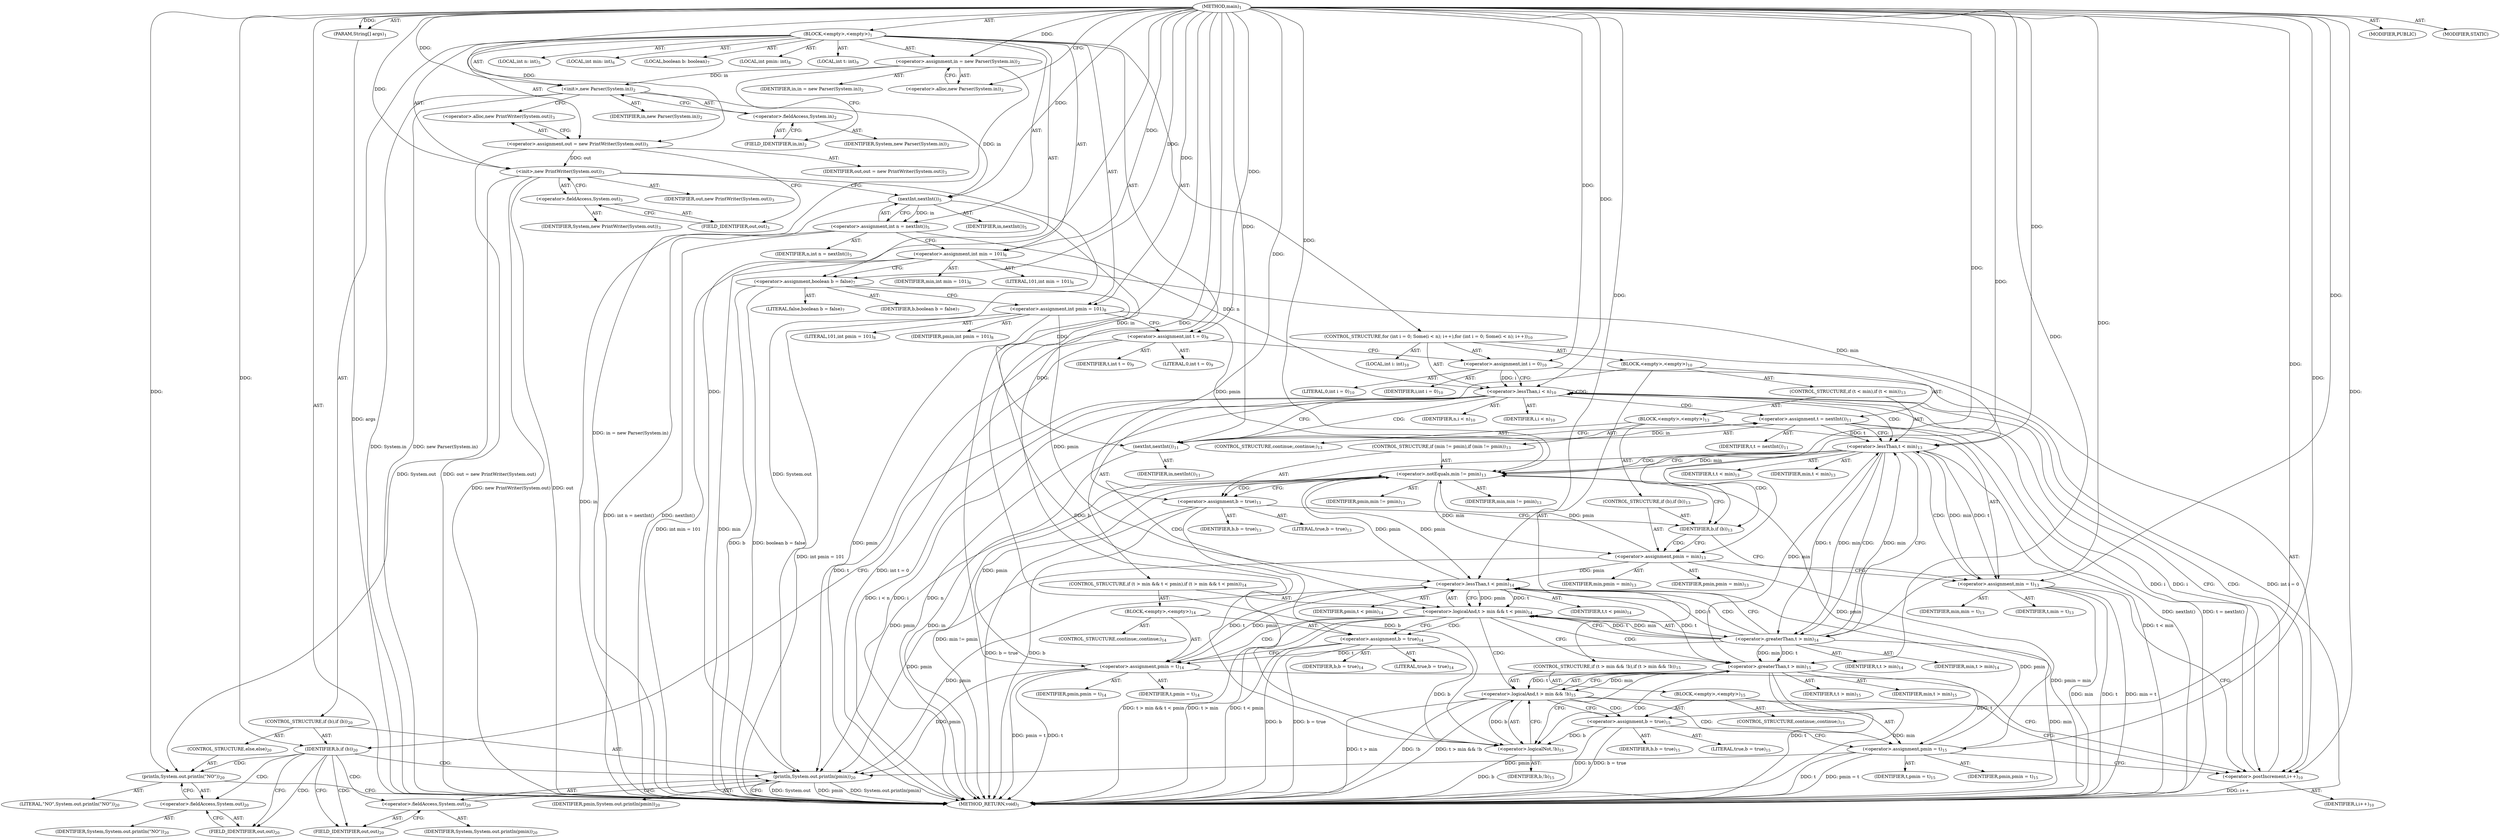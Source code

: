 digraph "main" {  
"17" [label = <(METHOD,main)<SUB>1</SUB>> ]
"18" [label = <(PARAM,String[] args)<SUB>1</SUB>> ]
"19" [label = <(BLOCK,&lt;empty&gt;,&lt;empty&gt;)<SUB>1</SUB>> ]
"20" [label = <(&lt;operator&gt;.assignment,in = new Parser(System.in))<SUB>2</SUB>> ]
"21" [label = <(IDENTIFIER,in,in = new Parser(System.in))<SUB>2</SUB>> ]
"22" [label = <(&lt;operator&gt;.alloc,new Parser(System.in))<SUB>2</SUB>> ]
"23" [label = <(&lt;init&gt;,new Parser(System.in))<SUB>2</SUB>> ]
"24" [label = <(IDENTIFIER,in,new Parser(System.in))<SUB>2</SUB>> ]
"25" [label = <(&lt;operator&gt;.fieldAccess,System.in)<SUB>2</SUB>> ]
"26" [label = <(IDENTIFIER,System,new Parser(System.in))<SUB>2</SUB>> ]
"27" [label = <(FIELD_IDENTIFIER,in,in)<SUB>2</SUB>> ]
"28" [label = <(&lt;operator&gt;.assignment,out = new PrintWriter(System.out))<SUB>3</SUB>> ]
"29" [label = <(IDENTIFIER,out,out = new PrintWriter(System.out))<SUB>3</SUB>> ]
"30" [label = <(&lt;operator&gt;.alloc,new PrintWriter(System.out))<SUB>3</SUB>> ]
"31" [label = <(&lt;init&gt;,new PrintWriter(System.out))<SUB>3</SUB>> ]
"32" [label = <(IDENTIFIER,out,new PrintWriter(System.out))<SUB>3</SUB>> ]
"33" [label = <(&lt;operator&gt;.fieldAccess,System.out)<SUB>3</SUB>> ]
"34" [label = <(IDENTIFIER,System,new PrintWriter(System.out))<SUB>3</SUB>> ]
"35" [label = <(FIELD_IDENTIFIER,out,out)<SUB>3</SUB>> ]
"36" [label = <(LOCAL,int n: int)<SUB>5</SUB>> ]
"37" [label = <(&lt;operator&gt;.assignment,int n = nextInt())<SUB>5</SUB>> ]
"38" [label = <(IDENTIFIER,n,int n = nextInt())<SUB>5</SUB>> ]
"39" [label = <(nextInt,nextInt())<SUB>5</SUB>> ]
"40" [label = <(IDENTIFIER,in,nextInt())<SUB>5</SUB>> ]
"41" [label = <(LOCAL,int min: int)<SUB>6</SUB>> ]
"42" [label = <(&lt;operator&gt;.assignment,int min = 101)<SUB>6</SUB>> ]
"43" [label = <(IDENTIFIER,min,int min = 101)<SUB>6</SUB>> ]
"44" [label = <(LITERAL,101,int min = 101)<SUB>6</SUB>> ]
"45" [label = <(LOCAL,boolean b: boolean)<SUB>7</SUB>> ]
"46" [label = <(&lt;operator&gt;.assignment,boolean b = false)<SUB>7</SUB>> ]
"47" [label = <(IDENTIFIER,b,boolean b = false)<SUB>7</SUB>> ]
"48" [label = <(LITERAL,false,boolean b = false)<SUB>7</SUB>> ]
"49" [label = <(LOCAL,int pmin: int)<SUB>8</SUB>> ]
"50" [label = <(&lt;operator&gt;.assignment,int pmin = 101)<SUB>8</SUB>> ]
"51" [label = <(IDENTIFIER,pmin,int pmin = 101)<SUB>8</SUB>> ]
"52" [label = <(LITERAL,101,int pmin = 101)<SUB>8</SUB>> ]
"53" [label = <(LOCAL,int t: int)<SUB>9</SUB>> ]
"54" [label = <(&lt;operator&gt;.assignment,int t = 0)<SUB>9</SUB>> ]
"55" [label = <(IDENTIFIER,t,int t = 0)<SUB>9</SUB>> ]
"56" [label = <(LITERAL,0,int t = 0)<SUB>9</SUB>> ]
"57" [label = <(CONTROL_STRUCTURE,for (int i = 0; Some(i &lt; n); i++),for (int i = 0; Some(i &lt; n); i++))<SUB>10</SUB>> ]
"58" [label = <(LOCAL,int i: int)<SUB>10</SUB>> ]
"59" [label = <(&lt;operator&gt;.assignment,int i = 0)<SUB>10</SUB>> ]
"60" [label = <(IDENTIFIER,i,int i = 0)<SUB>10</SUB>> ]
"61" [label = <(LITERAL,0,int i = 0)<SUB>10</SUB>> ]
"62" [label = <(&lt;operator&gt;.lessThan,i &lt; n)<SUB>10</SUB>> ]
"63" [label = <(IDENTIFIER,i,i &lt; n)<SUB>10</SUB>> ]
"64" [label = <(IDENTIFIER,n,i &lt; n)<SUB>10</SUB>> ]
"65" [label = <(&lt;operator&gt;.postIncrement,i++)<SUB>10</SUB>> ]
"66" [label = <(IDENTIFIER,i,i++)<SUB>10</SUB>> ]
"67" [label = <(BLOCK,&lt;empty&gt;,&lt;empty&gt;)<SUB>10</SUB>> ]
"68" [label = <(&lt;operator&gt;.assignment,t = nextInt())<SUB>11</SUB>> ]
"69" [label = <(IDENTIFIER,t,t = nextInt())<SUB>11</SUB>> ]
"70" [label = <(nextInt,nextInt())<SUB>11</SUB>> ]
"71" [label = <(IDENTIFIER,in,nextInt())<SUB>11</SUB>> ]
"72" [label = <(CONTROL_STRUCTURE,if (t &lt; min),if (t &lt; min))<SUB>13</SUB>> ]
"73" [label = <(&lt;operator&gt;.lessThan,t &lt; min)<SUB>13</SUB>> ]
"74" [label = <(IDENTIFIER,t,t &lt; min)<SUB>13</SUB>> ]
"75" [label = <(IDENTIFIER,min,t &lt; min)<SUB>13</SUB>> ]
"76" [label = <(BLOCK,&lt;empty&gt;,&lt;empty&gt;)<SUB>13</SUB>> ]
"77" [label = <(CONTROL_STRUCTURE,if (min != pmin),if (min != pmin))<SUB>13</SUB>> ]
"78" [label = <(&lt;operator&gt;.notEquals,min != pmin)<SUB>13</SUB>> ]
"79" [label = <(IDENTIFIER,min,min != pmin)<SUB>13</SUB>> ]
"80" [label = <(IDENTIFIER,pmin,min != pmin)<SUB>13</SUB>> ]
"81" [label = <(&lt;operator&gt;.assignment,b = true)<SUB>13</SUB>> ]
"82" [label = <(IDENTIFIER,b,b = true)<SUB>13</SUB>> ]
"83" [label = <(LITERAL,true,b = true)<SUB>13</SUB>> ]
"84" [label = <(CONTROL_STRUCTURE,if (b),if (b))<SUB>13</SUB>> ]
"85" [label = <(IDENTIFIER,b,if (b))<SUB>13</SUB>> ]
"86" [label = <(&lt;operator&gt;.assignment,pmin = min)<SUB>13</SUB>> ]
"87" [label = <(IDENTIFIER,pmin,pmin = min)<SUB>13</SUB>> ]
"88" [label = <(IDENTIFIER,min,pmin = min)<SUB>13</SUB>> ]
"89" [label = <(&lt;operator&gt;.assignment,min = t)<SUB>13</SUB>> ]
"90" [label = <(IDENTIFIER,min,min = t)<SUB>13</SUB>> ]
"91" [label = <(IDENTIFIER,t,min = t)<SUB>13</SUB>> ]
"92" [label = <(CONTROL_STRUCTURE,continue;,continue;)<SUB>13</SUB>> ]
"93" [label = <(CONTROL_STRUCTURE,if (t &gt; min &amp;&amp; t &lt; pmin),if (t &gt; min &amp;&amp; t &lt; pmin))<SUB>14</SUB>> ]
"94" [label = <(&lt;operator&gt;.logicalAnd,t &gt; min &amp;&amp; t &lt; pmin)<SUB>14</SUB>> ]
"95" [label = <(&lt;operator&gt;.greaterThan,t &gt; min)<SUB>14</SUB>> ]
"96" [label = <(IDENTIFIER,t,t &gt; min)<SUB>14</SUB>> ]
"97" [label = <(IDENTIFIER,min,t &gt; min)<SUB>14</SUB>> ]
"98" [label = <(&lt;operator&gt;.lessThan,t &lt; pmin)<SUB>14</SUB>> ]
"99" [label = <(IDENTIFIER,t,t &lt; pmin)<SUB>14</SUB>> ]
"100" [label = <(IDENTIFIER,pmin,t &lt; pmin)<SUB>14</SUB>> ]
"101" [label = <(BLOCK,&lt;empty&gt;,&lt;empty&gt;)<SUB>14</SUB>> ]
"102" [label = <(&lt;operator&gt;.assignment,b = true)<SUB>14</SUB>> ]
"103" [label = <(IDENTIFIER,b,b = true)<SUB>14</SUB>> ]
"104" [label = <(LITERAL,true,b = true)<SUB>14</SUB>> ]
"105" [label = <(&lt;operator&gt;.assignment,pmin = t)<SUB>14</SUB>> ]
"106" [label = <(IDENTIFIER,pmin,pmin = t)<SUB>14</SUB>> ]
"107" [label = <(IDENTIFIER,t,pmin = t)<SUB>14</SUB>> ]
"108" [label = <(CONTROL_STRUCTURE,continue;,continue;)<SUB>14</SUB>> ]
"109" [label = <(CONTROL_STRUCTURE,if (t &gt; min &amp;&amp; !b),if (t &gt; min &amp;&amp; !b))<SUB>15</SUB>> ]
"110" [label = <(&lt;operator&gt;.logicalAnd,t &gt; min &amp;&amp; !b)<SUB>15</SUB>> ]
"111" [label = <(&lt;operator&gt;.greaterThan,t &gt; min)<SUB>15</SUB>> ]
"112" [label = <(IDENTIFIER,t,t &gt; min)<SUB>15</SUB>> ]
"113" [label = <(IDENTIFIER,min,t &gt; min)<SUB>15</SUB>> ]
"114" [label = <(&lt;operator&gt;.logicalNot,!b)<SUB>15</SUB>> ]
"115" [label = <(IDENTIFIER,b,!b)<SUB>15</SUB>> ]
"116" [label = <(BLOCK,&lt;empty&gt;,&lt;empty&gt;)<SUB>15</SUB>> ]
"117" [label = <(&lt;operator&gt;.assignment,b = true)<SUB>15</SUB>> ]
"118" [label = <(IDENTIFIER,b,b = true)<SUB>15</SUB>> ]
"119" [label = <(LITERAL,true,b = true)<SUB>15</SUB>> ]
"120" [label = <(&lt;operator&gt;.assignment,pmin = t)<SUB>15</SUB>> ]
"121" [label = <(IDENTIFIER,pmin,pmin = t)<SUB>15</SUB>> ]
"122" [label = <(IDENTIFIER,t,pmin = t)<SUB>15</SUB>> ]
"123" [label = <(CONTROL_STRUCTURE,continue;,continue;)<SUB>15</SUB>> ]
"124" [label = <(CONTROL_STRUCTURE,if (b),if (b))<SUB>20</SUB>> ]
"125" [label = <(IDENTIFIER,b,if (b))<SUB>20</SUB>> ]
"126" [label = <(println,System.out.println(pmin))<SUB>20</SUB>> ]
"127" [label = <(&lt;operator&gt;.fieldAccess,System.out)<SUB>20</SUB>> ]
"128" [label = <(IDENTIFIER,System,System.out.println(pmin))<SUB>20</SUB>> ]
"129" [label = <(FIELD_IDENTIFIER,out,out)<SUB>20</SUB>> ]
"130" [label = <(IDENTIFIER,pmin,System.out.println(pmin))<SUB>20</SUB>> ]
"131" [label = <(CONTROL_STRUCTURE,else,else)<SUB>20</SUB>> ]
"132" [label = <(println,System.out.println(&quot;NO&quot;))<SUB>20</SUB>> ]
"133" [label = <(&lt;operator&gt;.fieldAccess,System.out)<SUB>20</SUB>> ]
"134" [label = <(IDENTIFIER,System,System.out.println(&quot;NO&quot;))<SUB>20</SUB>> ]
"135" [label = <(FIELD_IDENTIFIER,out,out)<SUB>20</SUB>> ]
"136" [label = <(LITERAL,&quot;NO&quot;,System.out.println(&quot;NO&quot;))<SUB>20</SUB>> ]
"137" [label = <(MODIFIER,PUBLIC)> ]
"138" [label = <(MODIFIER,STATIC)> ]
"139" [label = <(METHOD_RETURN,void)<SUB>1</SUB>> ]
  "17" -> "18"  [ label = "AST: "] 
  "17" -> "19"  [ label = "AST: "] 
  "17" -> "137"  [ label = "AST: "] 
  "17" -> "138"  [ label = "AST: "] 
  "17" -> "139"  [ label = "AST: "] 
  "19" -> "20"  [ label = "AST: "] 
  "19" -> "23"  [ label = "AST: "] 
  "19" -> "28"  [ label = "AST: "] 
  "19" -> "31"  [ label = "AST: "] 
  "19" -> "36"  [ label = "AST: "] 
  "19" -> "37"  [ label = "AST: "] 
  "19" -> "41"  [ label = "AST: "] 
  "19" -> "42"  [ label = "AST: "] 
  "19" -> "45"  [ label = "AST: "] 
  "19" -> "46"  [ label = "AST: "] 
  "19" -> "49"  [ label = "AST: "] 
  "19" -> "50"  [ label = "AST: "] 
  "19" -> "53"  [ label = "AST: "] 
  "19" -> "54"  [ label = "AST: "] 
  "19" -> "57"  [ label = "AST: "] 
  "19" -> "124"  [ label = "AST: "] 
  "20" -> "21"  [ label = "AST: "] 
  "20" -> "22"  [ label = "AST: "] 
  "23" -> "24"  [ label = "AST: "] 
  "23" -> "25"  [ label = "AST: "] 
  "25" -> "26"  [ label = "AST: "] 
  "25" -> "27"  [ label = "AST: "] 
  "28" -> "29"  [ label = "AST: "] 
  "28" -> "30"  [ label = "AST: "] 
  "31" -> "32"  [ label = "AST: "] 
  "31" -> "33"  [ label = "AST: "] 
  "33" -> "34"  [ label = "AST: "] 
  "33" -> "35"  [ label = "AST: "] 
  "37" -> "38"  [ label = "AST: "] 
  "37" -> "39"  [ label = "AST: "] 
  "39" -> "40"  [ label = "AST: "] 
  "42" -> "43"  [ label = "AST: "] 
  "42" -> "44"  [ label = "AST: "] 
  "46" -> "47"  [ label = "AST: "] 
  "46" -> "48"  [ label = "AST: "] 
  "50" -> "51"  [ label = "AST: "] 
  "50" -> "52"  [ label = "AST: "] 
  "54" -> "55"  [ label = "AST: "] 
  "54" -> "56"  [ label = "AST: "] 
  "57" -> "58"  [ label = "AST: "] 
  "57" -> "59"  [ label = "AST: "] 
  "57" -> "62"  [ label = "AST: "] 
  "57" -> "65"  [ label = "AST: "] 
  "57" -> "67"  [ label = "AST: "] 
  "59" -> "60"  [ label = "AST: "] 
  "59" -> "61"  [ label = "AST: "] 
  "62" -> "63"  [ label = "AST: "] 
  "62" -> "64"  [ label = "AST: "] 
  "65" -> "66"  [ label = "AST: "] 
  "67" -> "68"  [ label = "AST: "] 
  "67" -> "72"  [ label = "AST: "] 
  "67" -> "93"  [ label = "AST: "] 
  "67" -> "109"  [ label = "AST: "] 
  "68" -> "69"  [ label = "AST: "] 
  "68" -> "70"  [ label = "AST: "] 
  "70" -> "71"  [ label = "AST: "] 
  "72" -> "73"  [ label = "AST: "] 
  "72" -> "76"  [ label = "AST: "] 
  "73" -> "74"  [ label = "AST: "] 
  "73" -> "75"  [ label = "AST: "] 
  "76" -> "77"  [ label = "AST: "] 
  "76" -> "84"  [ label = "AST: "] 
  "76" -> "89"  [ label = "AST: "] 
  "76" -> "92"  [ label = "AST: "] 
  "77" -> "78"  [ label = "AST: "] 
  "77" -> "81"  [ label = "AST: "] 
  "78" -> "79"  [ label = "AST: "] 
  "78" -> "80"  [ label = "AST: "] 
  "81" -> "82"  [ label = "AST: "] 
  "81" -> "83"  [ label = "AST: "] 
  "84" -> "85"  [ label = "AST: "] 
  "84" -> "86"  [ label = "AST: "] 
  "86" -> "87"  [ label = "AST: "] 
  "86" -> "88"  [ label = "AST: "] 
  "89" -> "90"  [ label = "AST: "] 
  "89" -> "91"  [ label = "AST: "] 
  "93" -> "94"  [ label = "AST: "] 
  "93" -> "101"  [ label = "AST: "] 
  "94" -> "95"  [ label = "AST: "] 
  "94" -> "98"  [ label = "AST: "] 
  "95" -> "96"  [ label = "AST: "] 
  "95" -> "97"  [ label = "AST: "] 
  "98" -> "99"  [ label = "AST: "] 
  "98" -> "100"  [ label = "AST: "] 
  "101" -> "102"  [ label = "AST: "] 
  "101" -> "105"  [ label = "AST: "] 
  "101" -> "108"  [ label = "AST: "] 
  "102" -> "103"  [ label = "AST: "] 
  "102" -> "104"  [ label = "AST: "] 
  "105" -> "106"  [ label = "AST: "] 
  "105" -> "107"  [ label = "AST: "] 
  "109" -> "110"  [ label = "AST: "] 
  "109" -> "116"  [ label = "AST: "] 
  "110" -> "111"  [ label = "AST: "] 
  "110" -> "114"  [ label = "AST: "] 
  "111" -> "112"  [ label = "AST: "] 
  "111" -> "113"  [ label = "AST: "] 
  "114" -> "115"  [ label = "AST: "] 
  "116" -> "117"  [ label = "AST: "] 
  "116" -> "120"  [ label = "AST: "] 
  "116" -> "123"  [ label = "AST: "] 
  "117" -> "118"  [ label = "AST: "] 
  "117" -> "119"  [ label = "AST: "] 
  "120" -> "121"  [ label = "AST: "] 
  "120" -> "122"  [ label = "AST: "] 
  "124" -> "125"  [ label = "AST: "] 
  "124" -> "126"  [ label = "AST: "] 
  "124" -> "131"  [ label = "AST: "] 
  "126" -> "127"  [ label = "AST: "] 
  "126" -> "130"  [ label = "AST: "] 
  "127" -> "128"  [ label = "AST: "] 
  "127" -> "129"  [ label = "AST: "] 
  "131" -> "132"  [ label = "AST: "] 
  "132" -> "133"  [ label = "AST: "] 
  "132" -> "136"  [ label = "AST: "] 
  "133" -> "134"  [ label = "AST: "] 
  "133" -> "135"  [ label = "AST: "] 
  "20" -> "27"  [ label = "CFG: "] 
  "23" -> "30"  [ label = "CFG: "] 
  "28" -> "35"  [ label = "CFG: "] 
  "31" -> "39"  [ label = "CFG: "] 
  "37" -> "42"  [ label = "CFG: "] 
  "42" -> "46"  [ label = "CFG: "] 
  "46" -> "50"  [ label = "CFG: "] 
  "50" -> "54"  [ label = "CFG: "] 
  "54" -> "59"  [ label = "CFG: "] 
  "22" -> "20"  [ label = "CFG: "] 
  "25" -> "23"  [ label = "CFG: "] 
  "30" -> "28"  [ label = "CFG: "] 
  "33" -> "31"  [ label = "CFG: "] 
  "39" -> "37"  [ label = "CFG: "] 
  "59" -> "62"  [ label = "CFG: "] 
  "62" -> "125"  [ label = "CFG: "] 
  "62" -> "70"  [ label = "CFG: "] 
  "65" -> "62"  [ label = "CFG: "] 
  "125" -> "129"  [ label = "CFG: "] 
  "125" -> "135"  [ label = "CFG: "] 
  "126" -> "139"  [ label = "CFG: "] 
  "27" -> "25"  [ label = "CFG: "] 
  "35" -> "33"  [ label = "CFG: "] 
  "68" -> "73"  [ label = "CFG: "] 
  "127" -> "126"  [ label = "CFG: "] 
  "132" -> "139"  [ label = "CFG: "] 
  "70" -> "68"  [ label = "CFG: "] 
  "73" -> "78"  [ label = "CFG: "] 
  "73" -> "95"  [ label = "CFG: "] 
  "94" -> "102"  [ label = "CFG: "] 
  "94" -> "111"  [ label = "CFG: "] 
  "110" -> "117"  [ label = "CFG: "] 
  "110" -> "65"  [ label = "CFG: "] 
  "129" -> "127"  [ label = "CFG: "] 
  "133" -> "132"  [ label = "CFG: "] 
  "89" -> "65"  [ label = "CFG: "] 
  "95" -> "94"  [ label = "CFG: "] 
  "95" -> "98"  [ label = "CFG: "] 
  "98" -> "94"  [ label = "CFG: "] 
  "102" -> "105"  [ label = "CFG: "] 
  "105" -> "65"  [ label = "CFG: "] 
  "111" -> "110"  [ label = "CFG: "] 
  "111" -> "114"  [ label = "CFG: "] 
  "114" -> "110"  [ label = "CFG: "] 
  "117" -> "120"  [ label = "CFG: "] 
  "120" -> "65"  [ label = "CFG: "] 
  "135" -> "133"  [ label = "CFG: "] 
  "78" -> "85"  [ label = "CFG: "] 
  "78" -> "81"  [ label = "CFG: "] 
  "81" -> "85"  [ label = "CFG: "] 
  "85" -> "86"  [ label = "CFG: "] 
  "85" -> "89"  [ label = "CFG: "] 
  "86" -> "89"  [ label = "CFG: "] 
  "17" -> "22"  [ label = "CFG: "] 
  "18" -> "139"  [ label = "DDG: args"] 
  "20" -> "139"  [ label = "DDG: in = new Parser(System.in)"] 
  "23" -> "139"  [ label = "DDG: System.in"] 
  "23" -> "139"  [ label = "DDG: new Parser(System.in)"] 
  "28" -> "139"  [ label = "DDG: out = new PrintWriter(System.out)"] 
  "31" -> "139"  [ label = "DDG: out"] 
  "31" -> "139"  [ label = "DDG: new PrintWriter(System.out)"] 
  "39" -> "139"  [ label = "DDG: in"] 
  "37" -> "139"  [ label = "DDG: nextInt()"] 
  "37" -> "139"  [ label = "DDG: int n = nextInt()"] 
  "42" -> "139"  [ label = "DDG: min"] 
  "42" -> "139"  [ label = "DDG: int min = 101"] 
  "46" -> "139"  [ label = "DDG: b"] 
  "46" -> "139"  [ label = "DDG: boolean b = false"] 
  "50" -> "139"  [ label = "DDG: int pmin = 101"] 
  "54" -> "139"  [ label = "DDG: t"] 
  "54" -> "139"  [ label = "DDG: int t = 0"] 
  "59" -> "139"  [ label = "DDG: int i = 0"] 
  "62" -> "139"  [ label = "DDG: i"] 
  "62" -> "139"  [ label = "DDG: n"] 
  "62" -> "139"  [ label = "DDG: i &lt; n"] 
  "126" -> "139"  [ label = "DDG: System.out"] 
  "126" -> "139"  [ label = "DDG: pmin"] 
  "126" -> "139"  [ label = "DDG: System.out.println(pmin)"] 
  "70" -> "139"  [ label = "DDG: in"] 
  "68" -> "139"  [ label = "DDG: nextInt()"] 
  "68" -> "139"  [ label = "DDG: t = nextInt()"] 
  "73" -> "139"  [ label = "DDG: t &lt; min"] 
  "95" -> "139"  [ label = "DDG: min"] 
  "94" -> "139"  [ label = "DDG: t &gt; min"] 
  "94" -> "139"  [ label = "DDG: t &lt; pmin"] 
  "94" -> "139"  [ label = "DDG: t &gt; min &amp;&amp; t &lt; pmin"] 
  "111" -> "139"  [ label = "DDG: t"] 
  "111" -> "139"  [ label = "DDG: min"] 
  "110" -> "139"  [ label = "DDG: t &gt; min"] 
  "114" -> "139"  [ label = "DDG: b"] 
  "110" -> "139"  [ label = "DDG: !b"] 
  "110" -> "139"  [ label = "DDG: t &gt; min &amp;&amp; !b"] 
  "117" -> "139"  [ label = "DDG: b"] 
  "117" -> "139"  [ label = "DDG: b = true"] 
  "120" -> "139"  [ label = "DDG: t"] 
  "120" -> "139"  [ label = "DDG: pmin = t"] 
  "102" -> "139"  [ label = "DDG: b"] 
  "102" -> "139"  [ label = "DDG: b = true"] 
  "105" -> "139"  [ label = "DDG: t"] 
  "105" -> "139"  [ label = "DDG: pmin = t"] 
  "78" -> "139"  [ label = "DDG: min != pmin"] 
  "81" -> "139"  [ label = "DDG: b"] 
  "81" -> "139"  [ label = "DDG: b = true"] 
  "86" -> "139"  [ label = "DDG: pmin = min"] 
  "89" -> "139"  [ label = "DDG: min"] 
  "89" -> "139"  [ label = "DDG: t"] 
  "89" -> "139"  [ label = "DDG: min = t"] 
  "65" -> "139"  [ label = "DDG: i++"] 
  "17" -> "18"  [ label = "DDG: "] 
  "17" -> "20"  [ label = "DDG: "] 
  "17" -> "28"  [ label = "DDG: "] 
  "39" -> "37"  [ label = "DDG: in"] 
  "17" -> "42"  [ label = "DDG: "] 
  "17" -> "46"  [ label = "DDG: "] 
  "17" -> "50"  [ label = "DDG: "] 
  "17" -> "54"  [ label = "DDG: "] 
  "20" -> "23"  [ label = "DDG: in"] 
  "17" -> "23"  [ label = "DDG: "] 
  "28" -> "31"  [ label = "DDG: out"] 
  "17" -> "31"  [ label = "DDG: "] 
  "17" -> "59"  [ label = "DDG: "] 
  "17" -> "125"  [ label = "DDG: "] 
  "23" -> "39"  [ label = "DDG: in"] 
  "17" -> "39"  [ label = "DDG: "] 
  "59" -> "62"  [ label = "DDG: i"] 
  "65" -> "62"  [ label = "DDG: i"] 
  "17" -> "62"  [ label = "DDG: "] 
  "37" -> "62"  [ label = "DDG: n"] 
  "62" -> "65"  [ label = "DDG: i"] 
  "17" -> "65"  [ label = "DDG: "] 
  "70" -> "68"  [ label = "DDG: in"] 
  "31" -> "126"  [ label = "DDG: System.out"] 
  "50" -> "126"  [ label = "DDG: pmin"] 
  "98" -> "126"  [ label = "DDG: pmin"] 
  "120" -> "126"  [ label = "DDG: pmin"] 
  "105" -> "126"  [ label = "DDG: pmin"] 
  "78" -> "126"  [ label = "DDG: pmin"] 
  "86" -> "126"  [ label = "DDG: pmin"] 
  "17" -> "126"  [ label = "DDG: "] 
  "31" -> "132"  [ label = "DDG: System.out"] 
  "17" -> "132"  [ label = "DDG: "] 
  "39" -> "70"  [ label = "DDG: in"] 
  "17" -> "70"  [ label = "DDG: "] 
  "68" -> "73"  [ label = "DDG: t"] 
  "17" -> "73"  [ label = "DDG: "] 
  "42" -> "73"  [ label = "DDG: min"] 
  "95" -> "73"  [ label = "DDG: min"] 
  "111" -> "73"  [ label = "DDG: min"] 
  "89" -> "73"  [ label = "DDG: min"] 
  "73" -> "89"  [ label = "DDG: t"] 
  "17" -> "89"  [ label = "DDG: "] 
  "95" -> "94"  [ label = "DDG: t"] 
  "95" -> "94"  [ label = "DDG: min"] 
  "98" -> "94"  [ label = "DDG: t"] 
  "98" -> "94"  [ label = "DDG: pmin"] 
  "17" -> "102"  [ label = "DDG: "] 
  "95" -> "105"  [ label = "DDG: t"] 
  "98" -> "105"  [ label = "DDG: t"] 
  "17" -> "105"  [ label = "DDG: "] 
  "111" -> "110"  [ label = "DDG: t"] 
  "111" -> "110"  [ label = "DDG: min"] 
  "114" -> "110"  [ label = "DDG: b"] 
  "17" -> "117"  [ label = "DDG: "] 
  "111" -> "120"  [ label = "DDG: t"] 
  "17" -> "120"  [ label = "DDG: "] 
  "17" -> "81"  [ label = "DDG: "] 
  "17" -> "85"  [ label = "DDG: "] 
  "78" -> "86"  [ label = "DDG: min"] 
  "17" -> "86"  [ label = "DDG: "] 
  "73" -> "95"  [ label = "DDG: t"] 
  "17" -> "95"  [ label = "DDG: "] 
  "73" -> "95"  [ label = "DDG: min"] 
  "95" -> "98"  [ label = "DDG: t"] 
  "17" -> "98"  [ label = "DDG: "] 
  "50" -> "98"  [ label = "DDG: pmin"] 
  "120" -> "98"  [ label = "DDG: pmin"] 
  "105" -> "98"  [ label = "DDG: pmin"] 
  "78" -> "98"  [ label = "DDG: pmin"] 
  "86" -> "98"  [ label = "DDG: pmin"] 
  "95" -> "111"  [ label = "DDG: t"] 
  "98" -> "111"  [ label = "DDG: t"] 
  "17" -> "111"  [ label = "DDG: "] 
  "95" -> "111"  [ label = "DDG: min"] 
  "46" -> "114"  [ label = "DDG: b"] 
  "117" -> "114"  [ label = "DDG: b"] 
  "102" -> "114"  [ label = "DDG: b"] 
  "81" -> "114"  [ label = "DDG: b"] 
  "17" -> "114"  [ label = "DDG: "] 
  "73" -> "78"  [ label = "DDG: min"] 
  "17" -> "78"  [ label = "DDG: "] 
  "50" -> "78"  [ label = "DDG: pmin"] 
  "98" -> "78"  [ label = "DDG: pmin"] 
  "120" -> "78"  [ label = "DDG: pmin"] 
  "105" -> "78"  [ label = "DDG: pmin"] 
  "86" -> "78"  [ label = "DDG: pmin"] 
  "62" -> "68"  [ label = "CDG: "] 
  "62" -> "73"  [ label = "CDG: "] 
  "62" -> "65"  [ label = "CDG: "] 
  "62" -> "70"  [ label = "CDG: "] 
  "62" -> "62"  [ label = "CDG: "] 
  "125" -> "132"  [ label = "CDG: "] 
  "125" -> "129"  [ label = "CDG: "] 
  "125" -> "126"  [ label = "CDG: "] 
  "125" -> "135"  [ label = "CDG: "] 
  "125" -> "127"  [ label = "CDG: "] 
  "125" -> "133"  [ label = "CDG: "] 
  "73" -> "94"  [ label = "CDG: "] 
  "73" -> "89"  [ label = "CDG: "] 
  "73" -> "85"  [ label = "CDG: "] 
  "73" -> "95"  [ label = "CDG: "] 
  "73" -> "78"  [ label = "CDG: "] 
  "94" -> "102"  [ label = "CDG: "] 
  "94" -> "105"  [ label = "CDG: "] 
  "94" -> "110"  [ label = "CDG: "] 
  "94" -> "111"  [ label = "CDG: "] 
  "110" -> "120"  [ label = "CDG: "] 
  "110" -> "117"  [ label = "CDG: "] 
  "95" -> "98"  [ label = "CDG: "] 
  "111" -> "114"  [ label = "CDG: "] 
  "78" -> "81"  [ label = "CDG: "] 
  "85" -> "86"  [ label = "CDG: "] 
}

